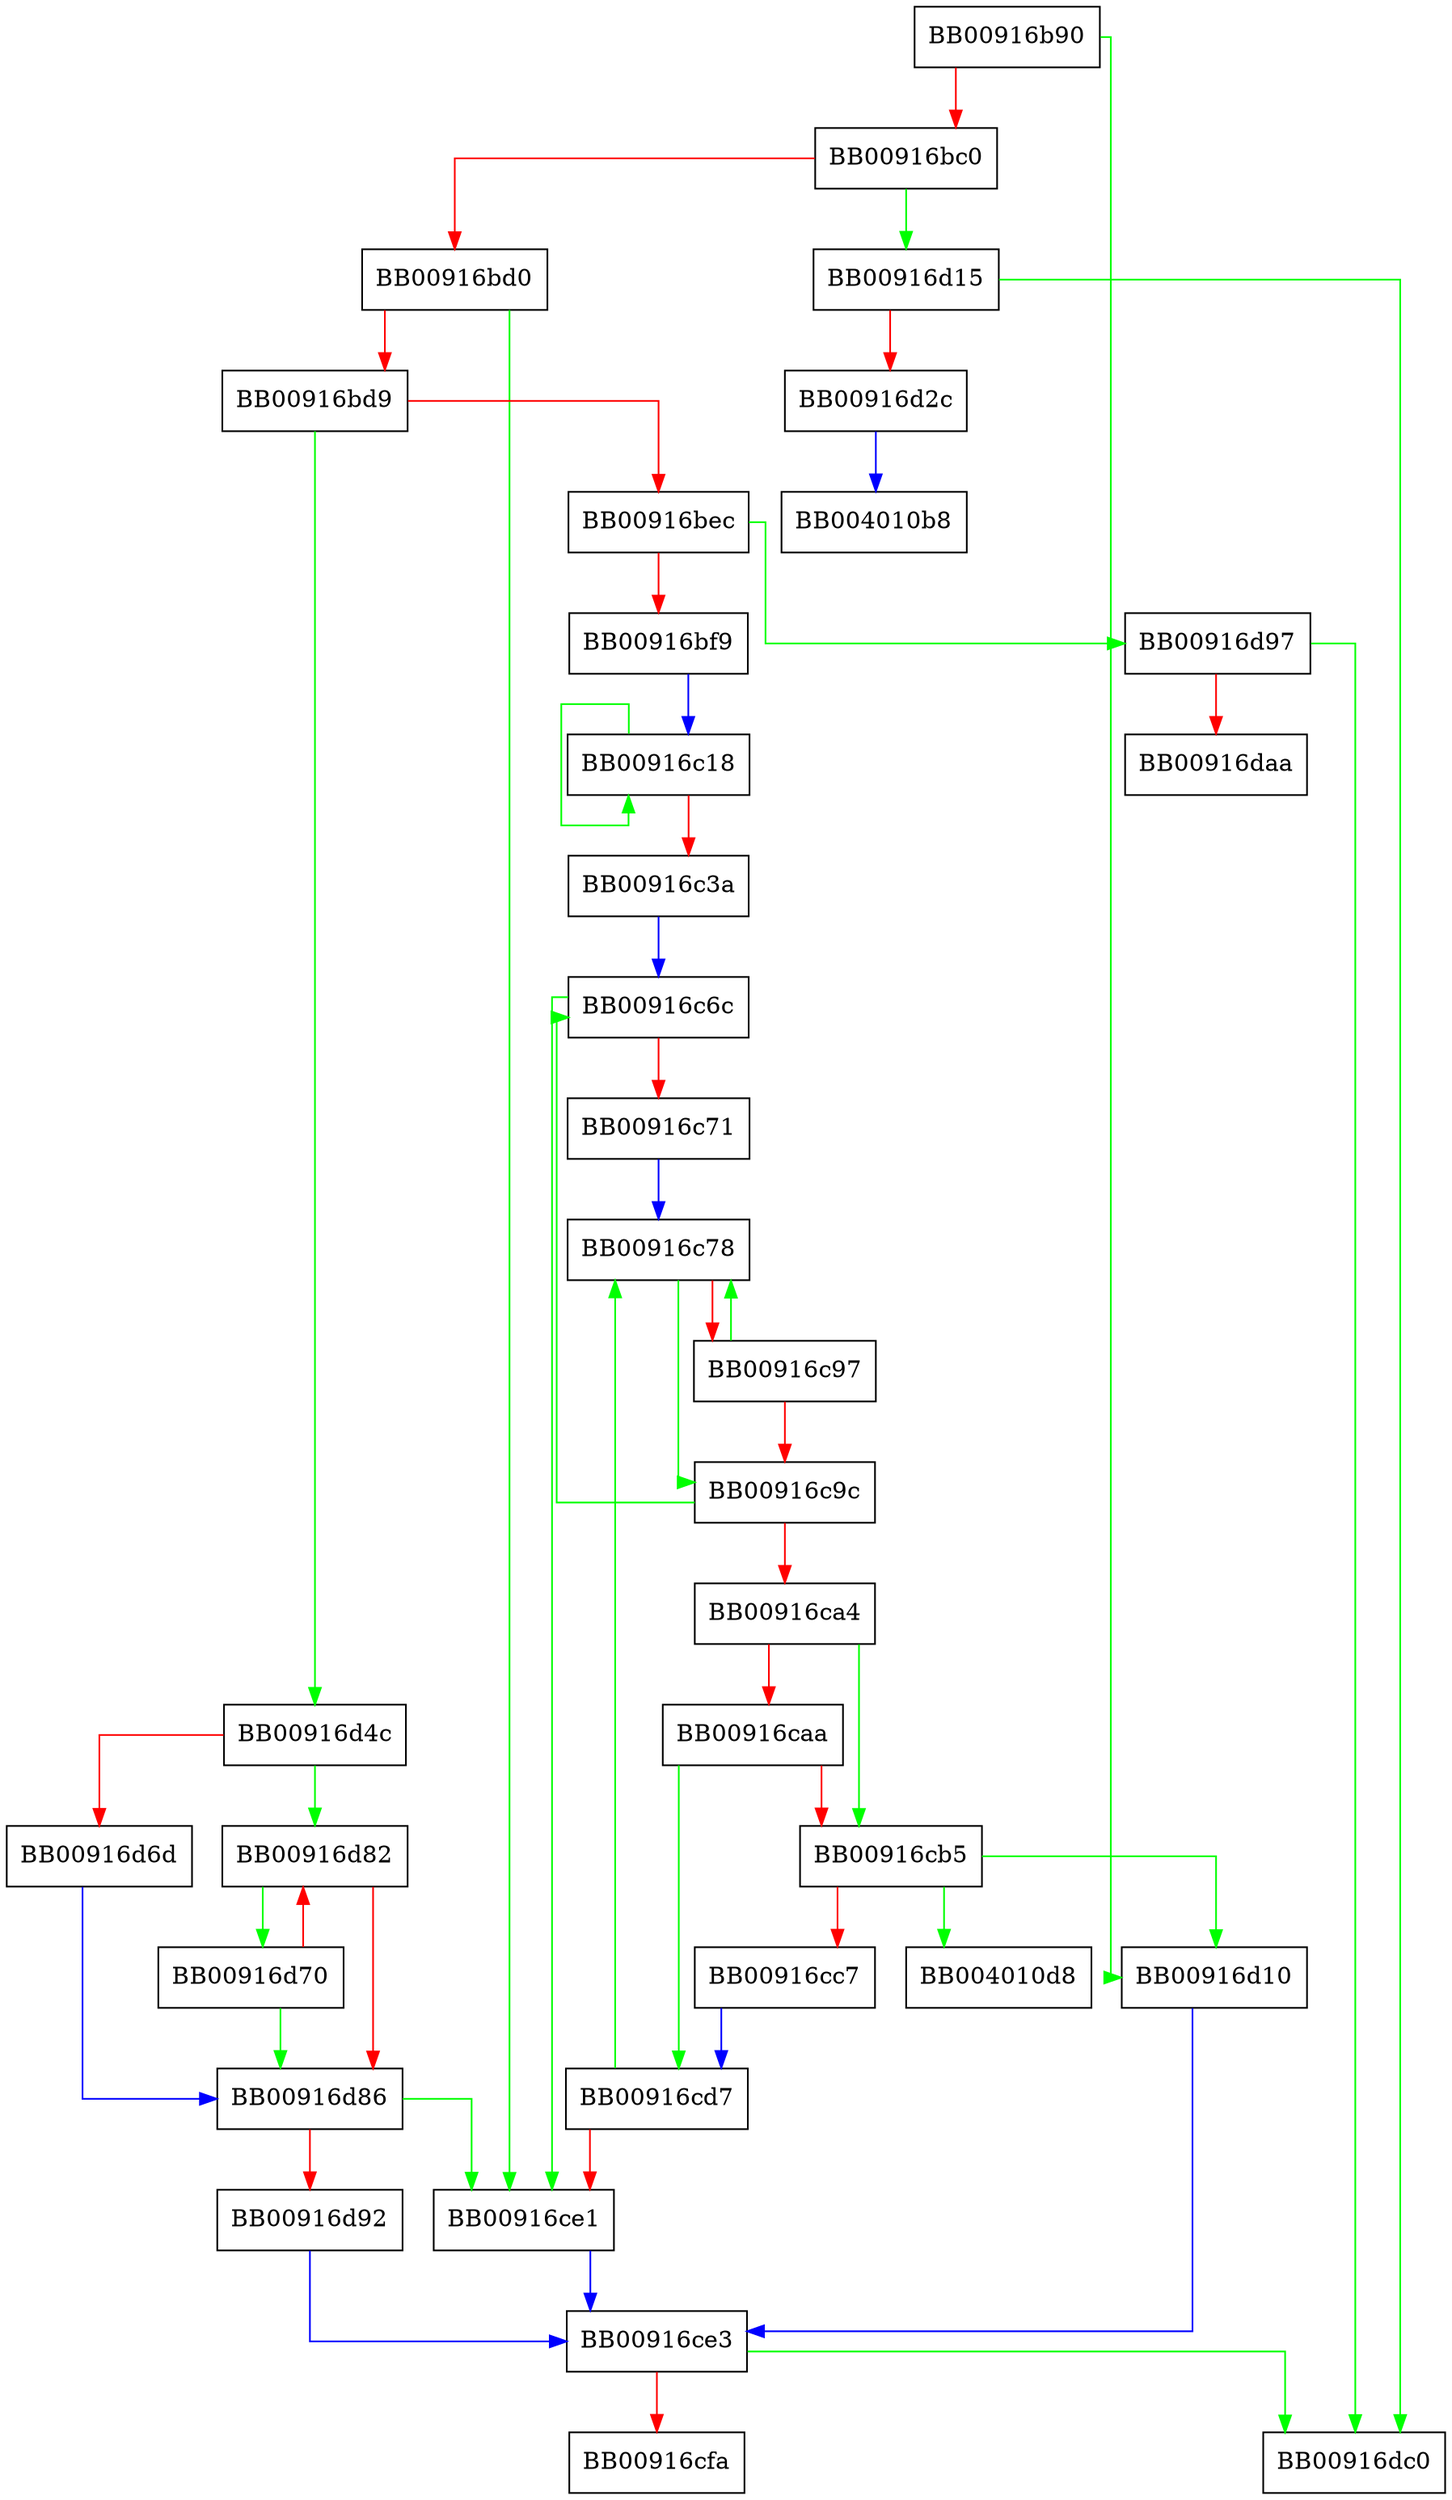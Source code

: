 digraph memmem {
  node [shape="box"];
  graph [splines=ortho];
  BB00916b90 -> BB00916d10 [color="green"];
  BB00916b90 -> BB00916bc0 [color="red"];
  BB00916bc0 -> BB00916d15 [color="green"];
  BB00916bc0 -> BB00916bd0 [color="red"];
  BB00916bd0 -> BB00916ce1 [color="green"];
  BB00916bd0 -> BB00916bd9 [color="red"];
  BB00916bd9 -> BB00916d4c [color="green"];
  BB00916bd9 -> BB00916bec [color="red"];
  BB00916bec -> BB00916d97 [color="green"];
  BB00916bec -> BB00916bf9 [color="red"];
  BB00916bf9 -> BB00916c18 [color="blue"];
  BB00916c18 -> BB00916c18 [color="green"];
  BB00916c18 -> BB00916c3a [color="red"];
  BB00916c3a -> BB00916c6c [color="blue"];
  BB00916c6c -> BB00916ce1 [color="green"];
  BB00916c6c -> BB00916c71 [color="red"];
  BB00916c71 -> BB00916c78 [color="blue"];
  BB00916c78 -> BB00916c9c [color="green"];
  BB00916c78 -> BB00916c97 [color="red"];
  BB00916c97 -> BB00916c78 [color="green"];
  BB00916c97 -> BB00916c9c [color="red"];
  BB00916c9c -> BB00916c6c [color="green"];
  BB00916c9c -> BB00916ca4 [color="red"];
  BB00916ca4 -> BB00916cb5 [color="green"];
  BB00916ca4 -> BB00916caa [color="red"];
  BB00916caa -> BB00916cd7 [color="green"];
  BB00916caa -> BB00916cb5 [color="red"];
  BB00916cb5 -> BB004010d8 [color="green"];
  BB00916cb5 -> BB00916d10 [color="green"];
  BB00916cb5 -> BB00916cc7 [color="red"];
  BB00916cc7 -> BB00916cd7 [color="blue"];
  BB00916cd7 -> BB00916c78 [color="green"];
  BB00916cd7 -> BB00916ce1 [color="red"];
  BB00916ce1 -> BB00916ce3 [color="blue"];
  BB00916ce3 -> BB00916dc0 [color="green"];
  BB00916ce3 -> BB00916cfa [color="red"];
  BB00916d10 -> BB00916ce3 [color="blue"];
  BB00916d15 -> BB00916dc0 [color="green"];
  BB00916d15 -> BB00916d2c [color="red"];
  BB00916d2c -> BB004010b8 [color="blue"];
  BB00916d4c -> BB00916d82 [color="green"];
  BB00916d4c -> BB00916d6d [color="red"];
  BB00916d6d -> BB00916d86 [color="blue"];
  BB00916d70 -> BB00916d86 [color="green"];
  BB00916d70 -> BB00916d82 [color="red"];
  BB00916d82 -> BB00916d70 [color="green"];
  BB00916d82 -> BB00916d86 [color="red"];
  BB00916d86 -> BB00916ce1 [color="green"];
  BB00916d86 -> BB00916d92 [color="red"];
  BB00916d92 -> BB00916ce3 [color="blue"];
  BB00916d97 -> BB00916dc0 [color="green"];
  BB00916d97 -> BB00916daa [color="red"];
}